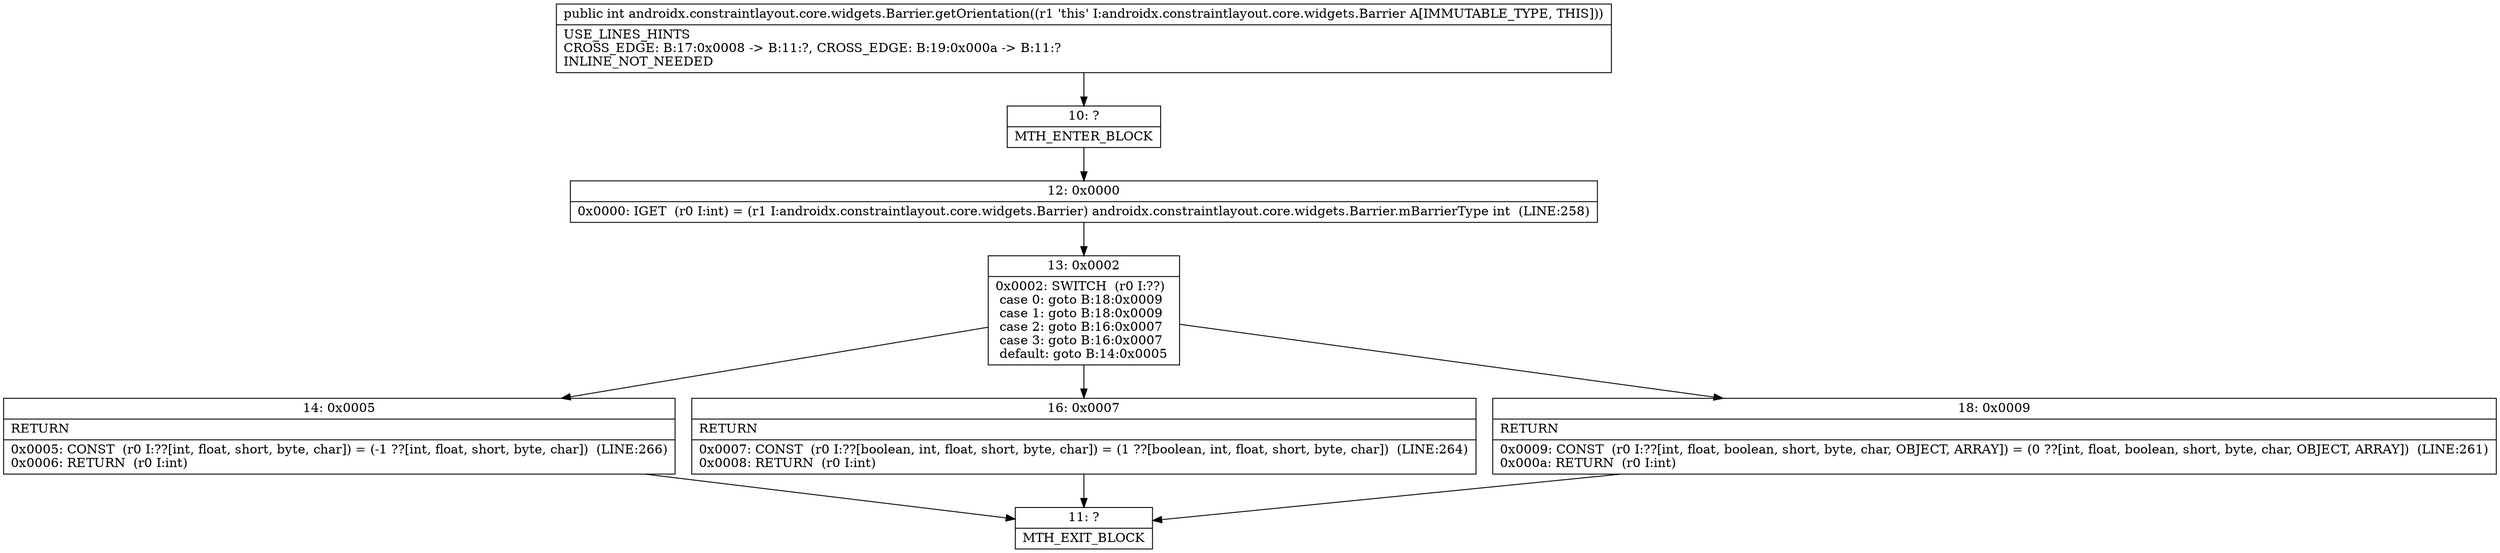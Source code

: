 digraph "CFG forandroidx.constraintlayout.core.widgets.Barrier.getOrientation()I" {
Node_10 [shape=record,label="{10\:\ ?|MTH_ENTER_BLOCK\l}"];
Node_12 [shape=record,label="{12\:\ 0x0000|0x0000: IGET  (r0 I:int) = (r1 I:androidx.constraintlayout.core.widgets.Barrier) androidx.constraintlayout.core.widgets.Barrier.mBarrierType int  (LINE:258)\l}"];
Node_13 [shape=record,label="{13\:\ 0x0002|0x0002: SWITCH  (r0 I:??)\l case 0: goto B:18:0x0009\l case 1: goto B:18:0x0009\l case 2: goto B:16:0x0007\l case 3: goto B:16:0x0007\l default: goto B:14:0x0005 \l}"];
Node_14 [shape=record,label="{14\:\ 0x0005|RETURN\l|0x0005: CONST  (r0 I:??[int, float, short, byte, char]) = (\-1 ??[int, float, short, byte, char])  (LINE:266)\l0x0006: RETURN  (r0 I:int) \l}"];
Node_11 [shape=record,label="{11\:\ ?|MTH_EXIT_BLOCK\l}"];
Node_16 [shape=record,label="{16\:\ 0x0007|RETURN\l|0x0007: CONST  (r0 I:??[boolean, int, float, short, byte, char]) = (1 ??[boolean, int, float, short, byte, char])  (LINE:264)\l0x0008: RETURN  (r0 I:int) \l}"];
Node_18 [shape=record,label="{18\:\ 0x0009|RETURN\l|0x0009: CONST  (r0 I:??[int, float, boolean, short, byte, char, OBJECT, ARRAY]) = (0 ??[int, float, boolean, short, byte, char, OBJECT, ARRAY])  (LINE:261)\l0x000a: RETURN  (r0 I:int) \l}"];
MethodNode[shape=record,label="{public int androidx.constraintlayout.core.widgets.Barrier.getOrientation((r1 'this' I:androidx.constraintlayout.core.widgets.Barrier A[IMMUTABLE_TYPE, THIS]))  | USE_LINES_HINTS\lCROSS_EDGE: B:17:0x0008 \-\> B:11:?, CROSS_EDGE: B:19:0x000a \-\> B:11:?\lINLINE_NOT_NEEDED\l}"];
MethodNode -> Node_10;Node_10 -> Node_12;
Node_12 -> Node_13;
Node_13 -> Node_14;
Node_13 -> Node_16;
Node_13 -> Node_18;
Node_14 -> Node_11;
Node_16 -> Node_11;
Node_18 -> Node_11;
}

